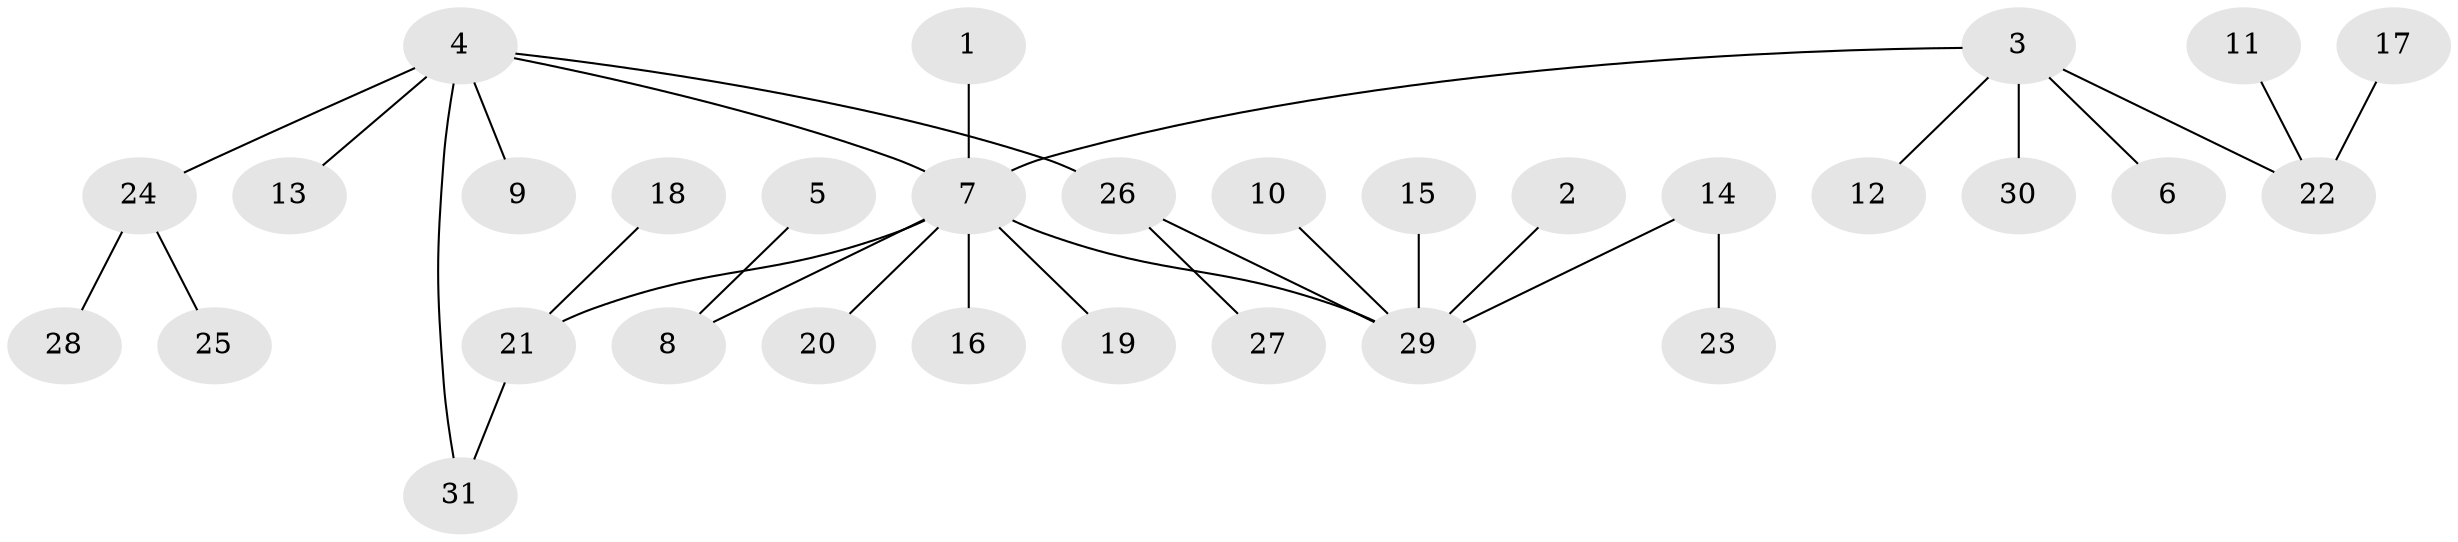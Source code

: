 // original degree distribution, {8: 0.01639344262295082, 5: 0.08196721311475409, 3: 0.14754098360655737, 1: 0.5245901639344263, 2: 0.19672131147540983, 4: 0.03278688524590164}
// Generated by graph-tools (version 1.1) at 2025/49/03/09/25 03:49:18]
// undirected, 31 vertices, 32 edges
graph export_dot {
graph [start="1"]
  node [color=gray90,style=filled];
  1;
  2;
  3;
  4;
  5;
  6;
  7;
  8;
  9;
  10;
  11;
  12;
  13;
  14;
  15;
  16;
  17;
  18;
  19;
  20;
  21;
  22;
  23;
  24;
  25;
  26;
  27;
  28;
  29;
  30;
  31;
  1 -- 7 [weight=1.0];
  2 -- 29 [weight=1.0];
  3 -- 6 [weight=1.0];
  3 -- 7 [weight=1.0];
  3 -- 12 [weight=1.0];
  3 -- 22 [weight=1.0];
  3 -- 30 [weight=1.0];
  4 -- 7 [weight=1.0];
  4 -- 9 [weight=1.0];
  4 -- 13 [weight=1.0];
  4 -- 24 [weight=1.0];
  4 -- 26 [weight=1.0];
  4 -- 31 [weight=1.0];
  5 -- 8 [weight=1.0];
  7 -- 8 [weight=1.0];
  7 -- 16 [weight=1.0];
  7 -- 19 [weight=1.0];
  7 -- 20 [weight=1.0];
  7 -- 21 [weight=1.0];
  7 -- 29 [weight=1.0];
  10 -- 29 [weight=1.0];
  11 -- 22 [weight=1.0];
  14 -- 23 [weight=1.0];
  14 -- 29 [weight=1.0];
  15 -- 29 [weight=1.0];
  17 -- 22 [weight=1.0];
  18 -- 21 [weight=1.0];
  21 -- 31 [weight=1.0];
  24 -- 25 [weight=1.0];
  24 -- 28 [weight=1.0];
  26 -- 27 [weight=1.0];
  26 -- 29 [weight=1.0];
}
